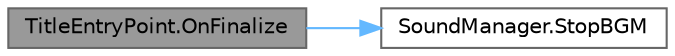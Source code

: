digraph "TitleEntryPoint.OnFinalize"
{
 // LATEX_PDF_SIZE
  bgcolor="transparent";
  edge [fontname=Helvetica,fontsize=10,labelfontname=Helvetica,labelfontsize=10];
  node [fontname=Helvetica,fontsize=10,shape=box,height=0.2,width=0.4];
  rankdir="LR";
  Node1 [id="Node000001",label="TitleEntryPoint.OnFinalize",height=0.2,width=0.4,color="gray40", fillcolor="grey60", style="filled", fontcolor="black",tooltip=" "];
  Node1 -> Node2 [id="edge1_Node000001_Node000002",color="steelblue1",style="solid",tooltip=" "];
  Node2 [id="Node000002",label="SoundManager.StopBGM",height=0.2,width=0.4,color="grey40", fillcolor="white", style="filled",URL="$class_sound_manager.html#a330ace02b66a87c140a389e63fa8f7ff",tooltip="BGM再生停止"];
}
